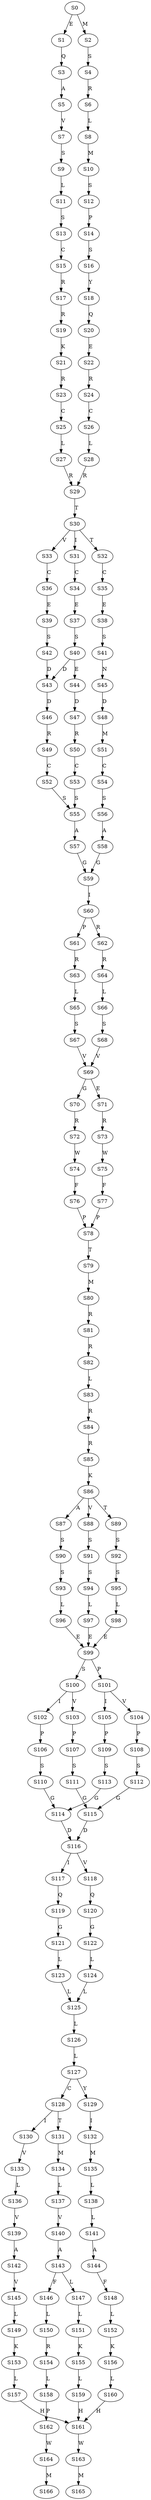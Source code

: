 strict digraph  {
	S0 -> S1 [ label = E ];
	S0 -> S2 [ label = M ];
	S1 -> S3 [ label = Q ];
	S2 -> S4 [ label = S ];
	S3 -> S5 [ label = A ];
	S4 -> S6 [ label = R ];
	S5 -> S7 [ label = V ];
	S6 -> S8 [ label = L ];
	S7 -> S9 [ label = S ];
	S8 -> S10 [ label = M ];
	S9 -> S11 [ label = L ];
	S10 -> S12 [ label = S ];
	S11 -> S13 [ label = S ];
	S12 -> S14 [ label = P ];
	S13 -> S15 [ label = C ];
	S14 -> S16 [ label = S ];
	S15 -> S17 [ label = R ];
	S16 -> S18 [ label = Y ];
	S17 -> S19 [ label = R ];
	S18 -> S20 [ label = Q ];
	S19 -> S21 [ label = K ];
	S20 -> S22 [ label = E ];
	S21 -> S23 [ label = R ];
	S22 -> S24 [ label = R ];
	S23 -> S25 [ label = C ];
	S24 -> S26 [ label = C ];
	S25 -> S27 [ label = L ];
	S26 -> S28 [ label = L ];
	S27 -> S29 [ label = R ];
	S28 -> S29 [ label = R ];
	S29 -> S30 [ label = T ];
	S30 -> S31 [ label = I ];
	S30 -> S32 [ label = T ];
	S30 -> S33 [ label = V ];
	S31 -> S34 [ label = C ];
	S32 -> S35 [ label = C ];
	S33 -> S36 [ label = C ];
	S34 -> S37 [ label = E ];
	S35 -> S38 [ label = E ];
	S36 -> S39 [ label = E ];
	S37 -> S40 [ label = S ];
	S38 -> S41 [ label = S ];
	S39 -> S42 [ label = S ];
	S40 -> S43 [ label = D ];
	S40 -> S44 [ label = E ];
	S41 -> S45 [ label = N ];
	S42 -> S43 [ label = D ];
	S43 -> S46 [ label = D ];
	S44 -> S47 [ label = D ];
	S45 -> S48 [ label = D ];
	S46 -> S49 [ label = R ];
	S47 -> S50 [ label = R ];
	S48 -> S51 [ label = M ];
	S49 -> S52 [ label = C ];
	S50 -> S53 [ label = C ];
	S51 -> S54 [ label = C ];
	S52 -> S55 [ label = S ];
	S53 -> S55 [ label = S ];
	S54 -> S56 [ label = S ];
	S55 -> S57 [ label = A ];
	S56 -> S58 [ label = A ];
	S57 -> S59 [ label = G ];
	S58 -> S59 [ label = G ];
	S59 -> S60 [ label = I ];
	S60 -> S61 [ label = P ];
	S60 -> S62 [ label = R ];
	S61 -> S63 [ label = R ];
	S62 -> S64 [ label = R ];
	S63 -> S65 [ label = L ];
	S64 -> S66 [ label = L ];
	S65 -> S67 [ label = S ];
	S66 -> S68 [ label = S ];
	S67 -> S69 [ label = V ];
	S68 -> S69 [ label = V ];
	S69 -> S70 [ label = G ];
	S69 -> S71 [ label = E ];
	S70 -> S72 [ label = R ];
	S71 -> S73 [ label = R ];
	S72 -> S74 [ label = W ];
	S73 -> S75 [ label = W ];
	S74 -> S76 [ label = F ];
	S75 -> S77 [ label = F ];
	S76 -> S78 [ label = P ];
	S77 -> S78 [ label = P ];
	S78 -> S79 [ label = T ];
	S79 -> S80 [ label = M ];
	S80 -> S81 [ label = R ];
	S81 -> S82 [ label = R ];
	S82 -> S83 [ label = L ];
	S83 -> S84 [ label = R ];
	S84 -> S85 [ label = R ];
	S85 -> S86 [ label = K ];
	S86 -> S87 [ label = A ];
	S86 -> S88 [ label = V ];
	S86 -> S89 [ label = T ];
	S87 -> S90 [ label = S ];
	S88 -> S91 [ label = S ];
	S89 -> S92 [ label = S ];
	S90 -> S93 [ label = S ];
	S91 -> S94 [ label = S ];
	S92 -> S95 [ label = S ];
	S93 -> S96 [ label = L ];
	S94 -> S97 [ label = L ];
	S95 -> S98 [ label = L ];
	S96 -> S99 [ label = E ];
	S97 -> S99 [ label = E ];
	S98 -> S99 [ label = E ];
	S99 -> S100 [ label = S ];
	S99 -> S101 [ label = P ];
	S100 -> S102 [ label = I ];
	S100 -> S103 [ label = V ];
	S101 -> S104 [ label = V ];
	S101 -> S105 [ label = I ];
	S102 -> S106 [ label = P ];
	S103 -> S107 [ label = P ];
	S104 -> S108 [ label = P ];
	S105 -> S109 [ label = P ];
	S106 -> S110 [ label = S ];
	S107 -> S111 [ label = S ];
	S108 -> S112 [ label = S ];
	S109 -> S113 [ label = S ];
	S110 -> S114 [ label = G ];
	S111 -> S115 [ label = G ];
	S112 -> S115 [ label = G ];
	S113 -> S114 [ label = G ];
	S114 -> S116 [ label = D ];
	S115 -> S116 [ label = D ];
	S116 -> S117 [ label = I ];
	S116 -> S118 [ label = V ];
	S117 -> S119 [ label = Q ];
	S118 -> S120 [ label = Q ];
	S119 -> S121 [ label = G ];
	S120 -> S122 [ label = G ];
	S121 -> S123 [ label = L ];
	S122 -> S124 [ label = L ];
	S123 -> S125 [ label = L ];
	S124 -> S125 [ label = L ];
	S125 -> S126 [ label = L ];
	S126 -> S127 [ label = L ];
	S127 -> S128 [ label = C ];
	S127 -> S129 [ label = Y ];
	S128 -> S130 [ label = I ];
	S128 -> S131 [ label = T ];
	S129 -> S132 [ label = I ];
	S130 -> S133 [ label = V ];
	S131 -> S134 [ label = M ];
	S132 -> S135 [ label = M ];
	S133 -> S136 [ label = L ];
	S134 -> S137 [ label = L ];
	S135 -> S138 [ label = L ];
	S136 -> S139 [ label = V ];
	S137 -> S140 [ label = V ];
	S138 -> S141 [ label = L ];
	S139 -> S142 [ label = A ];
	S140 -> S143 [ label = A ];
	S141 -> S144 [ label = A ];
	S142 -> S145 [ label = V ];
	S143 -> S146 [ label = F ];
	S143 -> S147 [ label = L ];
	S144 -> S148 [ label = F ];
	S145 -> S149 [ label = L ];
	S146 -> S150 [ label = L ];
	S147 -> S151 [ label = L ];
	S148 -> S152 [ label = L ];
	S149 -> S153 [ label = K ];
	S150 -> S154 [ label = R ];
	S151 -> S155 [ label = K ];
	S152 -> S156 [ label = K ];
	S153 -> S157 [ label = L ];
	S154 -> S158 [ label = L ];
	S155 -> S159 [ label = L ];
	S156 -> S160 [ label = L ];
	S157 -> S161 [ label = H ];
	S158 -> S162 [ label = P ];
	S159 -> S161 [ label = H ];
	S160 -> S161 [ label = H ];
	S161 -> S163 [ label = W ];
	S162 -> S164 [ label = W ];
	S163 -> S165 [ label = M ];
	S164 -> S166 [ label = M ];
}
